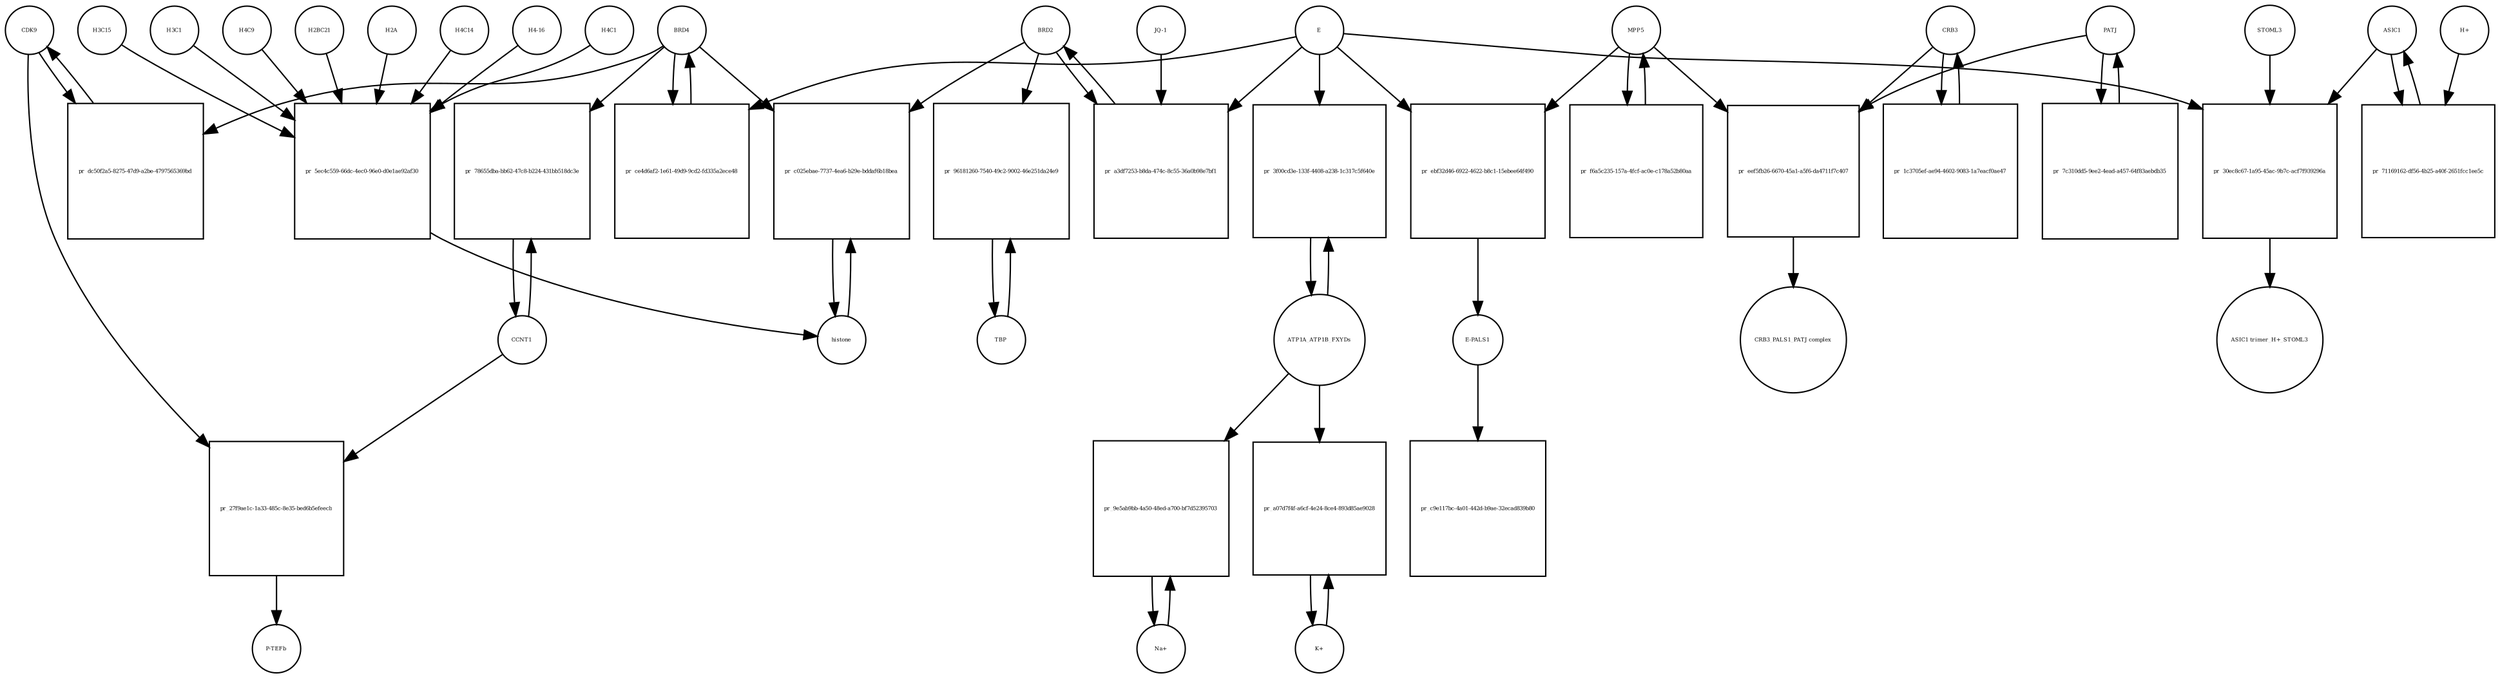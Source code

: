 strict digraph  {
CDK9 [annotation="", bipartite=0, cls=macromolecule, fontsize=4, label=CDK9, shape=circle];
"pr_dc50f2a5-8275-47d9-a2be-4797565369bd" [annotation="", bipartite=1, cls=process, fontsize=4, label="pr_dc50f2a5-8275-47d9-a2be-4797565369bd", shape=square];
BRD4 [annotation="", bipartite=0, cls=macromolecule, fontsize=4, label=BRD4, shape=circle];
CCNT1 [annotation="", bipartite=0, cls=macromolecule, fontsize=4, label=CCNT1, shape=circle];
"pr_78655dba-bb62-47c8-b224-431bb518dc3e" [annotation="", bipartite=1, cls=process, fontsize=4, label="pr_78655dba-bb62-47c8-b224-431bb518dc3e", shape=square];
histone [annotation="", bipartite=0, cls=complex, fontsize=4, label=histone, shape=circle];
"pr_c025ebae-7737-4ea6-b29e-bddaf6b18bea" [annotation="", bipartite=1, cls=process, fontsize=4, label="pr_c025ebae-7737-4ea6-b29e-bddaf6b18bea", shape=square];
BRD2 [annotation="", bipartite=0, cls=macromolecule, fontsize=4, label=BRD2, shape=circle];
"pr_ce4d6af2-1e61-49d9-9cd2-fd335a2ece48" [annotation="", bipartite=1, cls=process, fontsize=4, label="pr_ce4d6af2-1e61-49d9-9cd2-fd335a2ece48", shape=square];
E [annotation=urn_miriam_ncbiprotein_BCD58755, bipartite=0, cls=macromolecule, fontsize=4, label=E, shape=circle];
H4C14 [annotation="", bipartite=0, cls=macromolecule, fontsize=4, label=H4C14, shape=circle];
"pr_5ec4c559-66dc-4ec0-96e0-d0e1ae92af30" [annotation="", bipartite=1, cls=process, fontsize=4, label="pr_5ec4c559-66dc-4ec0-96e0-d0e1ae92af30", shape=square];
"H4-16" [annotation="", bipartite=0, cls=macromolecule, fontsize=4, label="H4-16", shape=circle];
H4C1 [annotation="", bipartite=0, cls=macromolecule, fontsize=4, label=H4C1, shape=circle];
H3C15 [annotation="", bipartite=0, cls=macromolecule, fontsize=4, label=H3C15, shape=circle];
H3C1 [annotation="", bipartite=0, cls=macromolecule, fontsize=4, label=H3C1, shape=circle];
H4C9 [annotation="", bipartite=0, cls=macromolecule, fontsize=4, label=H4C9, shape=circle];
H2BC21 [annotation="", bipartite=0, cls=macromolecule, fontsize=4, label=H2BC21, shape=circle];
H2A [annotation=urn_miriam_interpro_IPR002119, bipartite=0, cls=macromolecule, fontsize=4, label=H2A, shape=circle];
"pr_a3df7253-b8da-474c-8c55-36a0b98e7bf1" [annotation="", bipartite=1, cls=process, fontsize=4, label="pr_a3df7253-b8da-474c-8c55-36a0b98e7bf1", shape=square];
"JQ-1" [annotation="urn_miriam_pubchem.compound_46907787", bipartite=0, cls="simple chemical", fontsize=4, label="JQ-1", shape=circle];
TBP [annotation="", bipartite=0, cls=macromolecule, fontsize=4, label=TBP, shape=circle];
"pr_96181260-7540-49c2-9002-46e251da24e9" [annotation="", bipartite=1, cls=process, fontsize=4, label="pr_96181260-7540-49c2-9002-46e251da24e9", shape=square];
"pr_ebf32d46-6922-4622-b8c1-15ebee64f490" [annotation="", bipartite=1, cls=process, fontsize=4, label="pr_ebf32d46-6922-4622-b8c1-15ebee64f490", shape=square];
MPP5 [annotation="", bipartite=0, cls=macromolecule, fontsize=4, label=MPP5, shape=circle];
"E-PALS1" [annotation="", bipartite=0, cls=complex, fontsize=4, label="E-PALS1", shape=circle];
"pr_c9e117bc-4a01-442d-b9ae-32ecad839b80" [annotation="", bipartite=1, cls=process, fontsize=4, label="pr_c9e117bc-4a01-442d-b9ae-32ecad839b80", shape=square];
"pr_f6a5c235-157a-4fcf-ac0e-c178a52b80aa" [annotation="", bipartite=1, cls=process, fontsize=4, label="pr_f6a5c235-157a-4fcf-ac0e-c178a52b80aa", shape=square];
CRB3 [annotation="", bipartite=0, cls=macromolecule, fontsize=4, label=CRB3, shape=circle];
"pr_1c3705ef-ae94-4602-9083-1a7eacf0ae47" [annotation="", bipartite=1, cls=process, fontsize=4, label="pr_1c3705ef-ae94-4602-9083-1a7eacf0ae47", shape=square];
PATJ [annotation="", bipartite=0, cls=macromolecule, fontsize=4, label=PATJ, shape=circle];
"pr_7c310dd5-9ee2-4ead-a457-64f83aebdb35" [annotation="", bipartite=1, cls=process, fontsize=4, label="pr_7c310dd5-9ee2-4ead-a457-64f83aebdb35", shape=square];
ATP1A_ATP1B_FXYDs [annotation="", bipartite=0, cls=complex, fontsize=4, label=ATP1A_ATP1B_FXYDs, shape=circle];
"pr_3f00cd3e-133f-4408-a238-1c317c5f640e" [annotation="", bipartite=1, cls=process, fontsize=4, label="pr_3f00cd3e-133f-4408-a238-1c317c5f640e", shape=square];
ASIC1 [annotation="", bipartite=0, cls="macromolecule multimer", fontsize=4, label=ASIC1, shape=circle];
"pr_71169162-df56-4b25-a40f-2651fcc1ee5c" [annotation="", bipartite=1, cls=process, fontsize=4, label="pr_71169162-df56-4b25-a40f-2651fcc1ee5c", shape=square];
"H+" [annotation="", bipartite=0, cls="simple chemical", fontsize=4, label="H+", shape=circle];
"pr_30ec8c67-1a95-45ac-9b7c-acf7f939296a" [annotation="", bipartite=1, cls=process, fontsize=4, label="pr_30ec8c67-1a95-45ac-9b7c-acf7f939296a", shape=square];
STOML3 [annotation="", bipartite=0, cls=macromolecule, fontsize=4, label=STOML3, shape=circle];
"ASIC1 trimer_H+_STOML3" [annotation="", bipartite=0, cls=complex, fontsize=4, label="ASIC1 trimer_H+_STOML3", shape=circle];
"K+" [annotation="", bipartite=0, cls="simple chemical", fontsize=4, label="K+", shape=circle];
"pr_a07d7f4f-a6cf-4e24-8ce4-893d85ae9028" [annotation="", bipartite=1, cls=process, fontsize=4, label="pr_a07d7f4f-a6cf-4e24-8ce4-893d85ae9028", shape=square];
"Na+" [annotation="", bipartite=0, cls="simple chemical", fontsize=4, label="Na+", shape=circle];
"pr_9e5ab9bb-4a50-48ed-a700-bf7d52395703" [annotation="", bipartite=1, cls=process, fontsize=4, label="pr_9e5ab9bb-4a50-48ed-a700-bf7d52395703", shape=square];
"pr_27f9ae1c-1a33-485c-8e35-bed6b5efeecb" [annotation="", bipartite=1, cls=process, fontsize=4, label="pr_27f9ae1c-1a33-485c-8e35-bed6b5efeecb", shape=square];
"P-TEFb" [annotation="", bipartite=0, cls=complex, fontsize=4, label="P-TEFb", shape=circle];
"pr_eef5fb26-6670-45a1-a5f6-da4711f7c407" [annotation="", bipartite=1, cls=process, fontsize=4, label="pr_eef5fb26-6670-45a1-a5f6-da4711f7c407", shape=square];
"CRB3_PALS1_PATJ complex" [annotation="", bipartite=0, cls=complex, fontsize=4, label="CRB3_PALS1_PATJ complex", shape=circle];
CDK9 -> "pr_dc50f2a5-8275-47d9-a2be-4797565369bd"  [annotation="", interaction_type=consumption];
CDK9 -> "pr_27f9ae1c-1a33-485c-8e35-bed6b5efeecb"  [annotation="", interaction_type=consumption];
"pr_dc50f2a5-8275-47d9-a2be-4797565369bd" -> CDK9  [annotation="", interaction_type=production];
BRD4 -> "pr_dc50f2a5-8275-47d9-a2be-4797565369bd"  [annotation="urn_miriam_doi_10.18632%2Foncotarget.18583|urn_miriam_doi_10.1016%2Fj.molcel.2005.06.027", interaction_type=catalysis];
BRD4 -> "pr_78655dba-bb62-47c8-b224-431bb518dc3e"  [annotation="urn_miriam_doi_10.1016%2Fj.molcel.2005.06.027", interaction_type=catalysis];
BRD4 -> "pr_c025ebae-7737-4ea6-b29e-bddaf6b18bea"  [annotation="urn_miriam_doi_10.1038%2Fnsmb.3228.|urn_miriam_doi_10.1016%2Fj.molcel.2008.01.018", interaction_type=catalysis];
BRD4 -> "pr_ce4d6af2-1e61-49d9-9cd2-fd335a2ece48"  [annotation="", interaction_type=consumption];
CCNT1 -> "pr_78655dba-bb62-47c8-b224-431bb518dc3e"  [annotation="", interaction_type=consumption];
CCNT1 -> "pr_27f9ae1c-1a33-485c-8e35-bed6b5efeecb"  [annotation="", interaction_type=consumption];
"pr_78655dba-bb62-47c8-b224-431bb518dc3e" -> CCNT1  [annotation="", interaction_type=production];
histone -> "pr_c025ebae-7737-4ea6-b29e-bddaf6b18bea"  [annotation="", interaction_type=consumption];
"pr_c025ebae-7737-4ea6-b29e-bddaf6b18bea" -> histone  [annotation="", interaction_type=production];
BRD2 -> "pr_c025ebae-7737-4ea6-b29e-bddaf6b18bea"  [annotation="urn_miriam_doi_10.1038%2Fnsmb.3228.|urn_miriam_doi_10.1016%2Fj.molcel.2008.01.018", interaction_type=catalysis];
BRD2 -> "pr_a3df7253-b8da-474c-8c55-36a0b98e7bf1"  [annotation="", interaction_type=consumption];
BRD2 -> "pr_96181260-7540-49c2-9002-46e251da24e9"  [annotation="urn_miriam_doi_10.1007%2Fs11010-006-9223-6", interaction_type=catalysis];
"pr_ce4d6af2-1e61-49d9-9cd2-fd335a2ece48" -> BRD4  [annotation="", interaction_type=production];
E -> "pr_ce4d6af2-1e61-49d9-9cd2-fd335a2ece48"  [annotation="urn_miriam_doi_10.1038%2Fs41586-020-2286-9", interaction_type=inhibition];
E -> "pr_a3df7253-b8da-474c-8c55-36a0b98e7bf1"  [annotation="urn_miriam_doi_10.1038%2Fs41586-020-2286-9|urn_miriam_doi_10.1080%2F15592294.2018.1469891", interaction_type=inhibition];
E -> "pr_ebf32d46-6922-4622-b8c1-15ebee64f490"  [annotation="", interaction_type=consumption];
E -> "pr_3f00cd3e-133f-4408-a238-1c317c5f640e"  [annotation=urn_miriam_pubmed_21524776, interaction_type=inhibition];
E -> "pr_30ec8c67-1a95-45ac-9b7c-acf7f939296a"  [annotation=urn_miriam_pubmed_21524776, interaction_type=inhibition];
H4C14 -> "pr_5ec4c559-66dc-4ec0-96e0-d0e1ae92af30"  [annotation="", interaction_type=consumption];
"pr_5ec4c559-66dc-4ec0-96e0-d0e1ae92af30" -> histone  [annotation="", interaction_type=production];
"H4-16" -> "pr_5ec4c559-66dc-4ec0-96e0-d0e1ae92af30"  [annotation="", interaction_type=consumption];
H4C1 -> "pr_5ec4c559-66dc-4ec0-96e0-d0e1ae92af30"  [annotation="", interaction_type=consumption];
H3C15 -> "pr_5ec4c559-66dc-4ec0-96e0-d0e1ae92af30"  [annotation="", interaction_type=consumption];
H3C1 -> "pr_5ec4c559-66dc-4ec0-96e0-d0e1ae92af30"  [annotation="", interaction_type=consumption];
H4C9 -> "pr_5ec4c559-66dc-4ec0-96e0-d0e1ae92af30"  [annotation="", interaction_type=consumption];
H2BC21 -> "pr_5ec4c559-66dc-4ec0-96e0-d0e1ae92af30"  [annotation="", interaction_type=consumption];
H2A -> "pr_5ec4c559-66dc-4ec0-96e0-d0e1ae92af30"  [annotation="", interaction_type=consumption];
"pr_a3df7253-b8da-474c-8c55-36a0b98e7bf1" -> BRD2  [annotation="", interaction_type=production];
"JQ-1" -> "pr_a3df7253-b8da-474c-8c55-36a0b98e7bf1"  [annotation="urn_miriam_doi_10.1038%2Fs41586-020-2286-9|urn_miriam_doi_10.1080%2F15592294.2018.1469891", interaction_type=inhibition];
TBP -> "pr_96181260-7540-49c2-9002-46e251da24e9"  [annotation="", interaction_type=consumption];
"pr_96181260-7540-49c2-9002-46e251da24e9" -> TBP  [annotation="", interaction_type=production];
"pr_ebf32d46-6922-4622-b8c1-15ebee64f490" -> "E-PALS1"  [annotation="", interaction_type=production];
MPP5 -> "pr_ebf32d46-6922-4622-b8c1-15ebee64f490"  [annotation="", interaction_type=consumption];
MPP5 -> "pr_f6a5c235-157a-4fcf-ac0e-c178a52b80aa"  [annotation="", interaction_type=consumption];
MPP5 -> "pr_eef5fb26-6670-45a1-a5f6-da4711f7c407"  [annotation="", interaction_type=consumption];
"E-PALS1" -> "pr_c9e117bc-4a01-442d-b9ae-32ecad839b80"  [annotation="", interaction_type=consumption];
"pr_f6a5c235-157a-4fcf-ac0e-c178a52b80aa" -> MPP5  [annotation="", interaction_type=production];
CRB3 -> "pr_1c3705ef-ae94-4602-9083-1a7eacf0ae47"  [annotation="", interaction_type=consumption];
CRB3 -> "pr_eef5fb26-6670-45a1-a5f6-da4711f7c407"  [annotation="", interaction_type=consumption];
"pr_1c3705ef-ae94-4602-9083-1a7eacf0ae47" -> CRB3  [annotation="", interaction_type=production];
PATJ -> "pr_7c310dd5-9ee2-4ead-a457-64f83aebdb35"  [annotation="", interaction_type=consumption];
PATJ -> "pr_eef5fb26-6670-45a1-a5f6-da4711f7c407"  [annotation="", interaction_type=consumption];
"pr_7c310dd5-9ee2-4ead-a457-64f83aebdb35" -> PATJ  [annotation="", interaction_type=production];
ATP1A_ATP1B_FXYDs -> "pr_3f00cd3e-133f-4408-a238-1c317c5f640e"  [annotation="", interaction_type=consumption];
ATP1A_ATP1B_FXYDs -> "pr_a07d7f4f-a6cf-4e24-8ce4-893d85ae9028"  [annotation=urn_miriam_pubmed_21524776, interaction_type="necessary stimulation"];
ATP1A_ATP1B_FXYDs -> "pr_9e5ab9bb-4a50-48ed-a700-bf7d52395703"  [annotation=urn_miriam_pubmed_21524776, interaction_type="necessary stimulation"];
"pr_3f00cd3e-133f-4408-a238-1c317c5f640e" -> ATP1A_ATP1B_FXYDs  [annotation="", interaction_type=production];
ASIC1 -> "pr_71169162-df56-4b25-a40f-2651fcc1ee5c"  [annotation="", interaction_type=consumption];
ASIC1 -> "pr_30ec8c67-1a95-45ac-9b7c-acf7f939296a"  [annotation="", interaction_type=consumption];
"pr_71169162-df56-4b25-a40f-2651fcc1ee5c" -> ASIC1  [annotation="", interaction_type=production];
"H+" -> "pr_71169162-df56-4b25-a40f-2651fcc1ee5c"  [annotation="", interaction_type=consumption];
"pr_30ec8c67-1a95-45ac-9b7c-acf7f939296a" -> "ASIC1 trimer_H+_STOML3"  [annotation="", interaction_type=production];
STOML3 -> "pr_30ec8c67-1a95-45ac-9b7c-acf7f939296a"  [annotation="", interaction_type=consumption];
"K+" -> "pr_a07d7f4f-a6cf-4e24-8ce4-893d85ae9028"  [annotation="", interaction_type=consumption];
"pr_a07d7f4f-a6cf-4e24-8ce4-893d85ae9028" -> "K+"  [annotation="", interaction_type=production];
"Na+" -> "pr_9e5ab9bb-4a50-48ed-a700-bf7d52395703"  [annotation="", interaction_type=consumption];
"pr_9e5ab9bb-4a50-48ed-a700-bf7d52395703" -> "Na+"  [annotation="", interaction_type=production];
"pr_27f9ae1c-1a33-485c-8e35-bed6b5efeecb" -> "P-TEFb"  [annotation="", interaction_type=production];
"pr_eef5fb26-6670-45a1-a5f6-da4711f7c407" -> "CRB3_PALS1_PATJ complex"  [annotation="", interaction_type=production];
}
